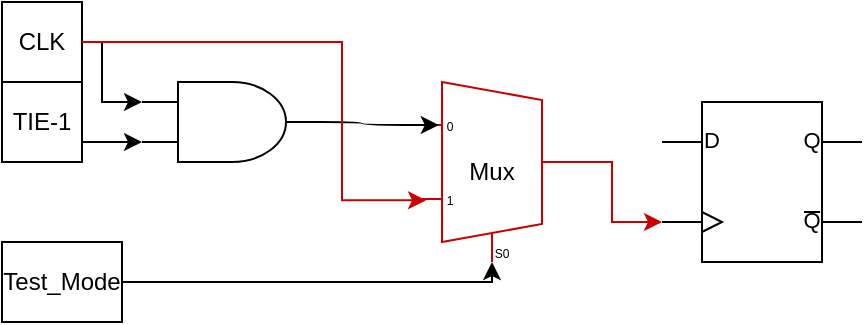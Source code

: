 <mxfile version="26.0.11">
  <diagram name="Page-1" id="5ZpyMp0hYRTO_sDr_U3M">
    <mxGraphModel dx="830" dy="442" grid="1" gridSize="10" guides="1" tooltips="1" connect="1" arrows="1" fold="1" page="1" pageScale="1" pageWidth="850" pageHeight="1100" math="0" shadow="0">
      <root>
        <mxCell id="0" />
        <mxCell id="1" parent="0" />
        <mxCell id="TUjesdiQxddT3QMOURPv-11" value="" style="verticalLabelPosition=bottom;shadow=0;dashed=0;align=center;html=1;verticalAlign=top;shape=mxgraph.electrical.logic_gates.logic_gate;operation=and;" parent="1" vertex="1">
          <mxGeometry x="230" y="590" width="90" height="40" as="geometry" />
        </mxCell>
        <mxCell id="TUjesdiQxddT3QMOURPv-12" value="" style="verticalLabelPosition=bottom;shadow=0;dashed=0;align=center;html=1;verticalAlign=top;shape=mxgraph.electrical.logic_gates.d_type_flip-flop;" parent="1" vertex="1">
          <mxGeometry x="490" y="600" width="100" height="80" as="geometry" />
        </mxCell>
        <mxCell id="TUjesdiQxddT3QMOURPv-13" value="TIE-1" style="rounded=0;whiteSpace=wrap;html=1;" parent="1" vertex="1">
          <mxGeometry x="160" y="590" width="40" height="40" as="geometry" />
        </mxCell>
        <mxCell id="TUjesdiQxddT3QMOURPv-14" style="edgeStyle=orthogonalEdgeStyle;rounded=0;orthogonalLoop=1;jettySize=auto;html=1;entryX=0;entryY=0.75;entryDx=0;entryDy=0;entryPerimeter=0;exitX=1;exitY=0.75;exitDx=0;exitDy=0;" parent="1" source="TUjesdiQxddT3QMOURPv-13" target="TUjesdiQxddT3QMOURPv-11" edge="1">
          <mxGeometry relative="1" as="geometry">
            <mxPoint x="210" y="610" as="sourcePoint" />
          </mxGeometry>
        </mxCell>
        <mxCell id="TUjesdiQxddT3QMOURPv-15" value="CLK" style="rounded=0;whiteSpace=wrap;html=1;" parent="1" vertex="1">
          <mxGeometry x="160" y="550" width="40" height="40" as="geometry" />
        </mxCell>
        <mxCell id="TUjesdiQxddT3QMOURPv-16" style="edgeStyle=orthogonalEdgeStyle;rounded=0;orthogonalLoop=1;jettySize=auto;html=1;entryX=0;entryY=0.25;entryDx=0;entryDy=0;entryPerimeter=0;" parent="1" source="TUjesdiQxddT3QMOURPv-15" target="TUjesdiQxddT3QMOURPv-11" edge="1">
          <mxGeometry relative="1" as="geometry">
            <Array as="points">
              <mxPoint x="210" y="570" />
              <mxPoint x="210" y="600" />
            </Array>
          </mxGeometry>
        </mxCell>
        <mxCell id="TUjesdiQxddT3QMOURPv-19" value="Mux" style="shadow=0;dashed=0;align=center;html=1;strokeWidth=1;shape=mxgraph.electrical.abstract.mux2;whiteSpace=wrap;strokeColor=#CC0000;" parent="1" vertex="1">
          <mxGeometry x="370" y="590" width="70" height="90" as="geometry" />
        </mxCell>
        <mxCell id="TUjesdiQxddT3QMOURPv-21" style="edgeStyle=orthogonalEdgeStyle;rounded=0;orthogonalLoop=1;jettySize=auto;html=1;entryX=0.12;entryY=0.239;entryDx=0;entryDy=0;entryPerimeter=0;exitX=1;exitY=0.5;exitDx=0;exitDy=0;exitPerimeter=0;curved=1;" parent="1" source="TUjesdiQxddT3QMOURPv-11" target="TUjesdiQxddT3QMOURPv-19" edge="1">
          <mxGeometry relative="1" as="geometry">
            <Array as="points">
              <mxPoint x="340" y="610" />
              <mxPoint x="340" y="612" />
            </Array>
          </mxGeometry>
        </mxCell>
        <mxCell id="TUjesdiQxddT3QMOURPv-22" style="edgeStyle=elbowEdgeStyle;rounded=0;orthogonalLoop=1;jettySize=auto;html=1;entryX=0.029;entryY=0.657;entryDx=0;entryDy=0;entryPerimeter=0;strokeColor=#CC0000;" parent="1" source="TUjesdiQxddT3QMOURPv-15" target="TUjesdiQxddT3QMOURPv-19" edge="1">
          <mxGeometry relative="1" as="geometry">
            <Array as="points">
              <mxPoint x="330" y="610" />
            </Array>
          </mxGeometry>
        </mxCell>
        <mxCell id="TUjesdiQxddT3QMOURPv-23" value="Test_Mode" style="rounded=0;whiteSpace=wrap;html=1;" parent="1" vertex="1">
          <mxGeometry x="160" y="670" width="60" height="40" as="geometry" />
        </mxCell>
        <mxCell id="TUjesdiQxddT3QMOURPv-25" style="edgeStyle=orthogonalEdgeStyle;rounded=0;orthogonalLoop=1;jettySize=auto;html=1;exitX=1;exitY=0.5;exitDx=0;exitDy=-5;exitPerimeter=0;entryX=0;entryY=0.75;entryDx=0;entryDy=0;entryPerimeter=0;strokeColor=#CC0000;" parent="1" source="TUjesdiQxddT3QMOURPv-19" target="TUjesdiQxddT3QMOURPv-12" edge="1">
          <mxGeometry relative="1" as="geometry" />
        </mxCell>
        <mxCell id="mNb4xJD15UOCfgPt6App-1" style="edgeStyle=orthogonalEdgeStyle;rounded=0;orthogonalLoop=1;jettySize=auto;html=1;entryX=0.357;entryY=1;entryDx=10;entryDy=0;entryPerimeter=0;" edge="1" parent="1" source="TUjesdiQxddT3QMOURPv-23" target="TUjesdiQxddT3QMOURPv-19">
          <mxGeometry relative="1" as="geometry">
            <Array as="points">
              <mxPoint x="405" y="690" />
            </Array>
          </mxGeometry>
        </mxCell>
      </root>
    </mxGraphModel>
  </diagram>
</mxfile>

